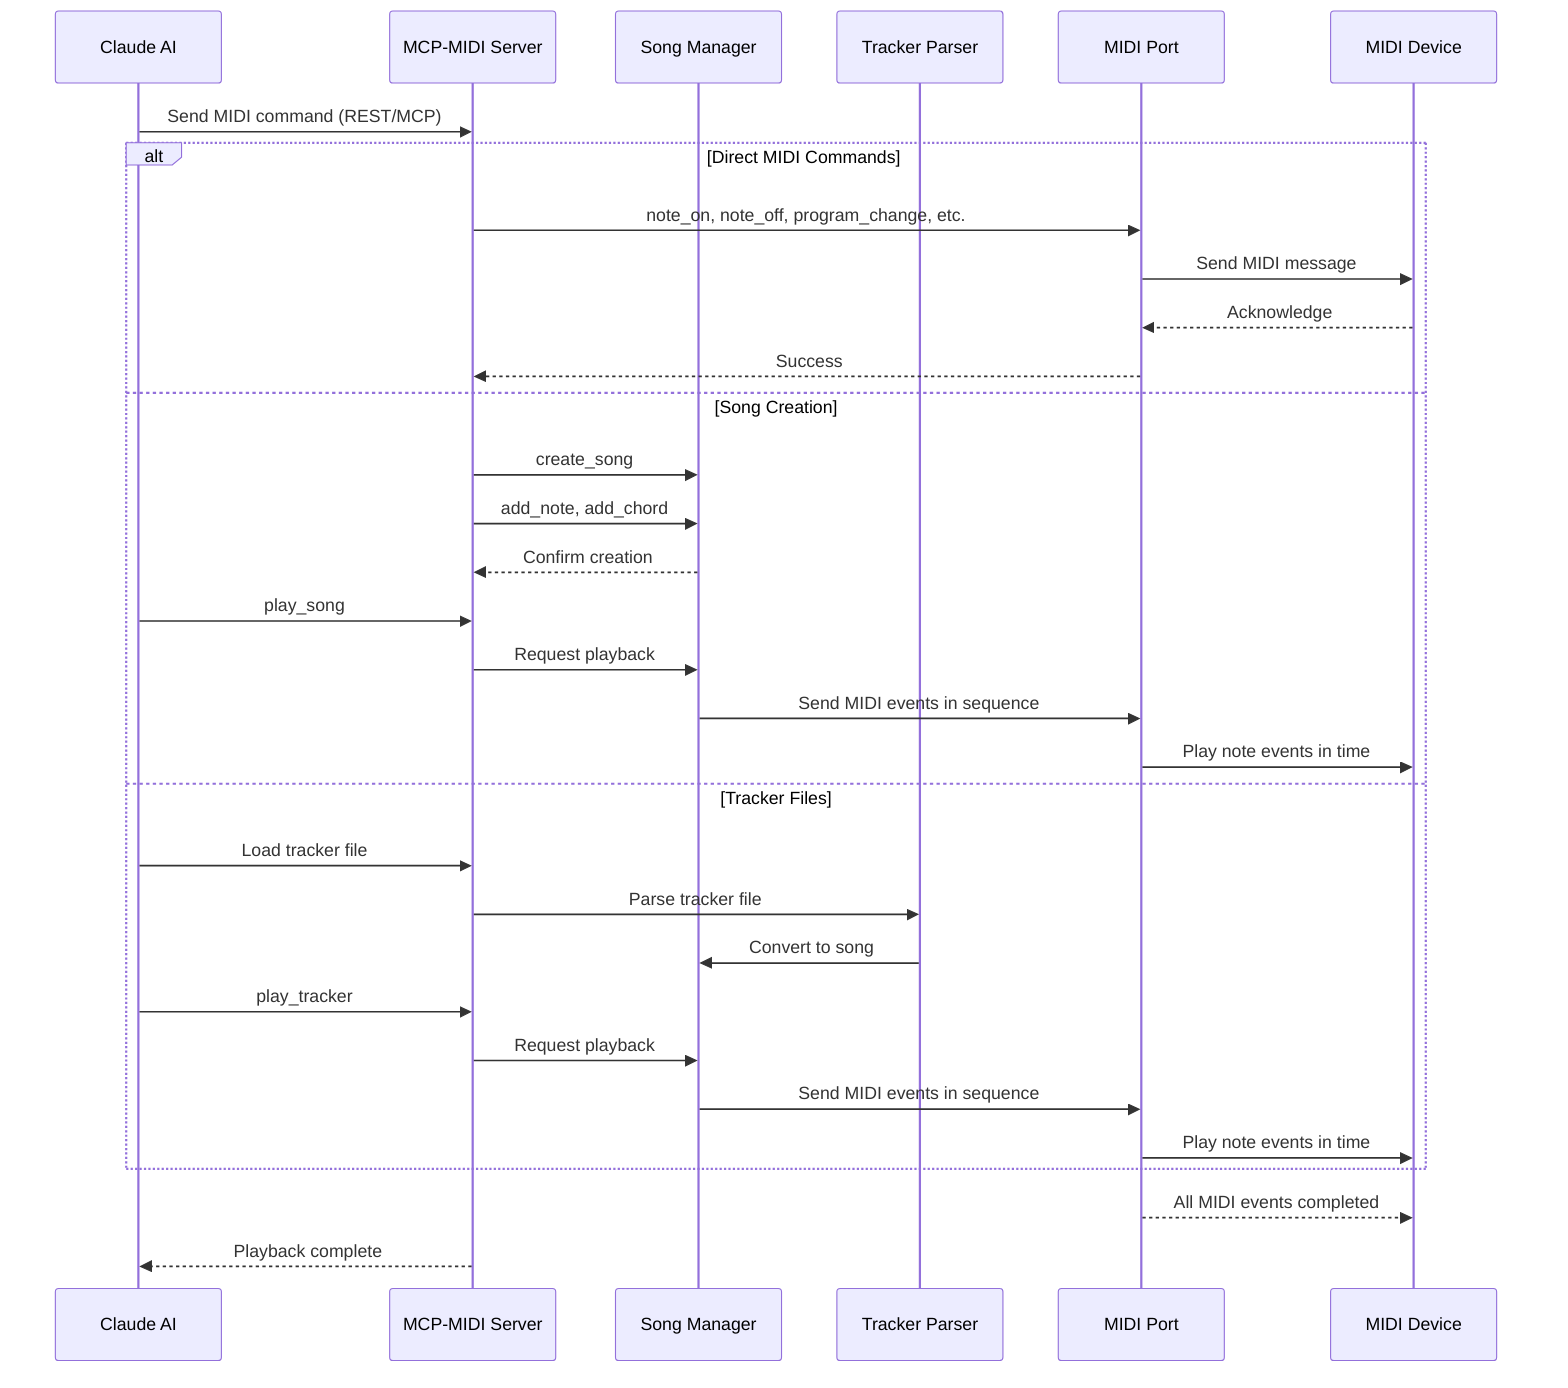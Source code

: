 sequenceDiagram
    participant Claude as Claude AI
    participant Server as MCP-MIDI Server
    participant Song as Song Manager
    participant Tracker as Tracker Parser
    participant MIDI as MIDI Port
    participant Device as MIDI Device
    
    Claude->>Server: Send MIDI command (REST/MCP)
    alt Direct MIDI Commands
        Server->>MIDI: note_on, note_off, program_change, etc.
        MIDI->>Device: Send MIDI message
        Device-->>MIDI: Acknowledge
        MIDI-->>Server: Success
    else Song Creation
        Server->>Song: create_song
        Server->>Song: add_note, add_chord
        Song-->>Server: Confirm creation
        Claude->>Server: play_song
        Server->>Song: Request playback
        Song->>MIDI: Send MIDI events in sequence
        MIDI->>Device: Play note events in time
    else Tracker Files
        Claude->>Server: Load tracker file
        Server->>Tracker: Parse tracker file
        Tracker->>Song: Convert to song
        Claude->>Server: play_tracker
        Server->>Song: Request playback
        Song->>MIDI: Send MIDI events in sequence
        MIDI->>Device: Play note events in time
    end
    
    MIDI-->>Device: All MIDI events completed
    Server-->>Claude: Playback complete